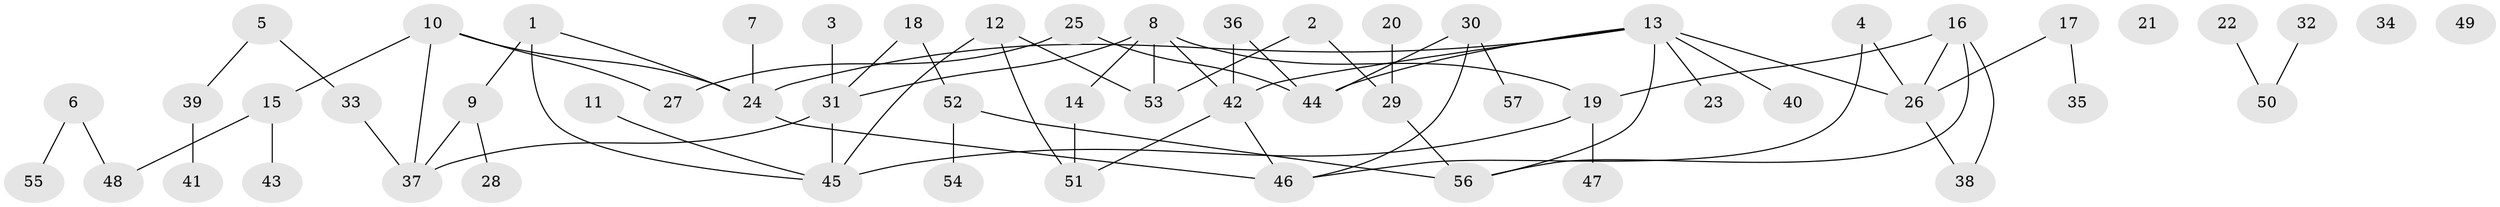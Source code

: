 // coarse degree distribution, {3: 0.1891891891891892, 4: 0.24324324324324326, 7: 0.05405405405405406, 1: 0.35135135135135137, 2: 0.10810810810810811, 5: 0.05405405405405406}
// Generated by graph-tools (version 1.1) at 2025/35/03/04/25 23:35:54]
// undirected, 57 vertices, 69 edges
graph export_dot {
  node [color=gray90,style=filled];
  1;
  2;
  3;
  4;
  5;
  6;
  7;
  8;
  9;
  10;
  11;
  12;
  13;
  14;
  15;
  16;
  17;
  18;
  19;
  20;
  21;
  22;
  23;
  24;
  25;
  26;
  27;
  28;
  29;
  30;
  31;
  32;
  33;
  34;
  35;
  36;
  37;
  38;
  39;
  40;
  41;
  42;
  43;
  44;
  45;
  46;
  47;
  48;
  49;
  50;
  51;
  52;
  53;
  54;
  55;
  56;
  57;
  1 -- 9;
  1 -- 24;
  1 -- 45;
  2 -- 29;
  2 -- 53;
  3 -- 31;
  4 -- 26;
  4 -- 46;
  5 -- 33;
  5 -- 39;
  6 -- 48;
  6 -- 55;
  7 -- 24;
  8 -- 14;
  8 -- 19;
  8 -- 31;
  8 -- 42;
  8 -- 53;
  9 -- 28;
  9 -- 37;
  10 -- 15;
  10 -- 24;
  10 -- 27;
  10 -- 37;
  11 -- 45;
  12 -- 45;
  12 -- 51;
  12 -- 53;
  13 -- 23;
  13 -- 24;
  13 -- 26;
  13 -- 40;
  13 -- 42;
  13 -- 44;
  13 -- 56;
  14 -- 51;
  15 -- 43;
  15 -- 48;
  16 -- 19;
  16 -- 26;
  16 -- 38;
  16 -- 56;
  17 -- 26;
  17 -- 35;
  18 -- 31;
  18 -- 52;
  19 -- 45;
  19 -- 47;
  20 -- 29;
  22 -- 50;
  24 -- 46;
  25 -- 27;
  25 -- 44;
  26 -- 38;
  29 -- 56;
  30 -- 44;
  30 -- 46;
  30 -- 57;
  31 -- 37;
  31 -- 45;
  32 -- 50;
  33 -- 37;
  36 -- 42;
  36 -- 44;
  39 -- 41;
  42 -- 46;
  42 -- 51;
  52 -- 54;
  52 -- 56;
}
